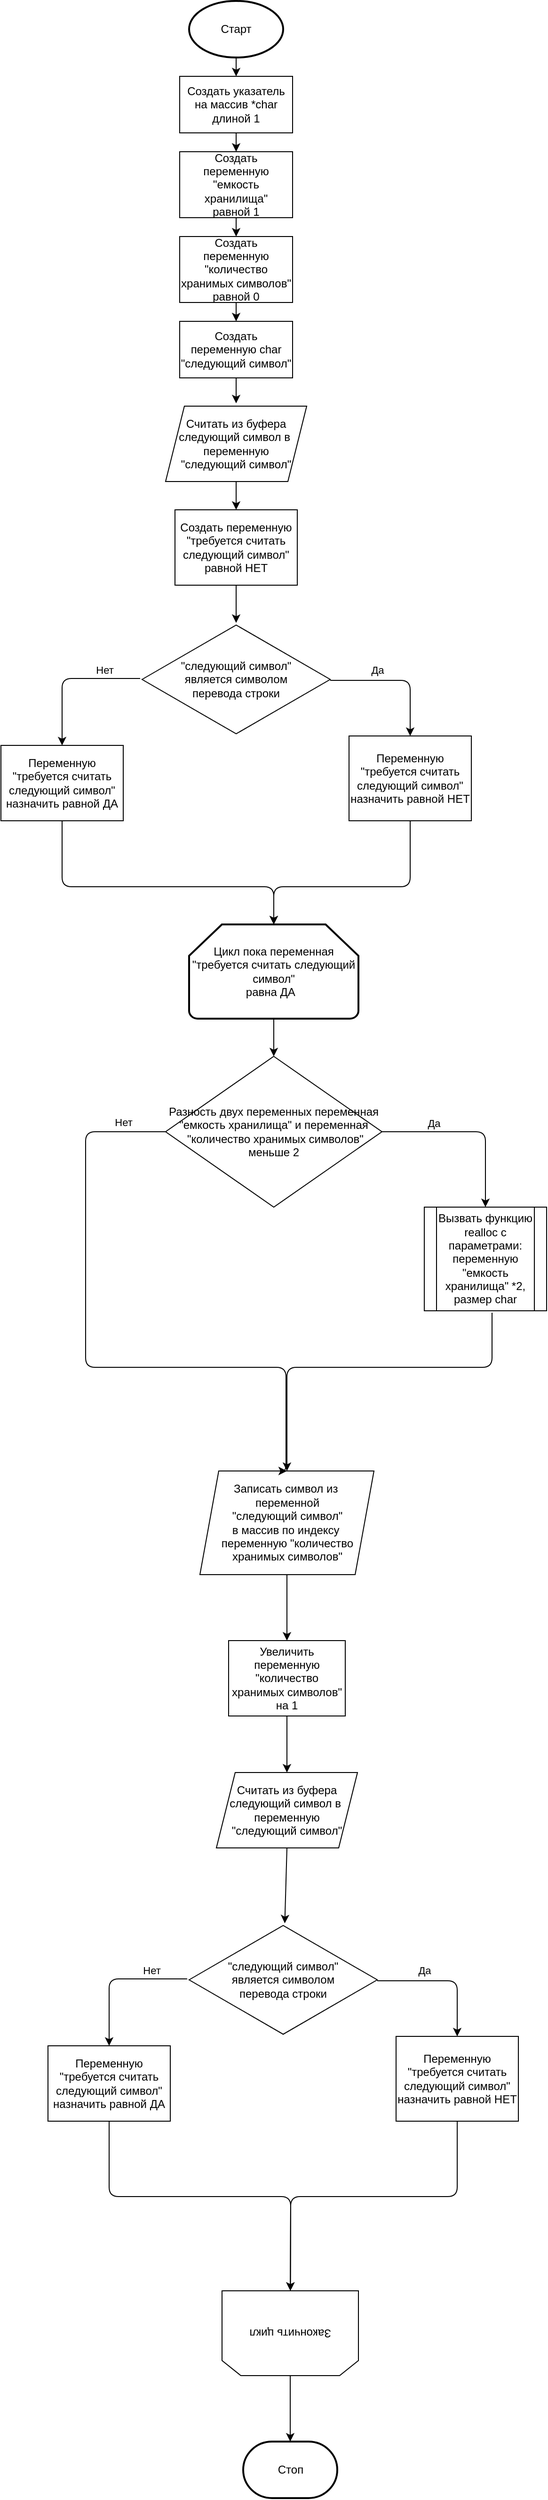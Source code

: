 <mxfile version="13.6.2" type="github">
  <diagram id="_Ujl76xsbhpJLxhgEZkL" name="Page-1">
    <mxGraphModel dx="1229" dy="789" grid="1" gridSize="10" guides="1" tooltips="1" connect="1" arrows="1" fold="1" page="1" pageScale="1" pageWidth="827" pageHeight="1169" math="0" shadow="0">
      <root>
        <mxCell id="0" />
        <mxCell id="1" parent="0" />
        <mxCell id="PRfZIbXaIdRjIJlZ7YdW-1" value="Старт&lt;br&gt;" style="strokeWidth=2;html=1;shape=mxgraph.flowchart.start_1;whiteSpace=wrap;" parent="1" vertex="1">
          <mxGeometry x="340" y="30" width="100" height="60" as="geometry" />
        </mxCell>
        <mxCell id="PRfZIbXaIdRjIJlZ7YdW-3" value="Цикл пока переменная&lt;br&gt;&quot;требуется считать следующий символ&quot;&lt;br&gt;равна ДА&amp;nbsp;&amp;nbsp;" style="strokeWidth=2;html=1;shape=mxgraph.flowchart.loop_limit;whiteSpace=wrap;" parent="1" vertex="1">
          <mxGeometry x="340" y="1010" width="180" height="100" as="geometry" />
        </mxCell>
        <mxCell id="PRfZIbXaIdRjIJlZ7YdW-6" value="Разность двух переменных переменная &quot;емкость хранилища&quot; и&amp;nbsp;переменная&lt;br&gt;&amp;nbsp;&quot;количество хранимых символов&quot; меньше 2" style="rhombus;whiteSpace=wrap;html=1;" parent="1" vertex="1">
          <mxGeometry x="315" y="1150" width="230" height="160" as="geometry" />
        </mxCell>
        <mxCell id="PRfZIbXaIdRjIJlZ7YdW-12" value="" style="endArrow=classic;html=1;exitX=0.5;exitY=1;exitDx=0;exitDy=0;exitPerimeter=0;entryX=0.5;entryY=0;entryDx=0;entryDy=0;" parent="1" source="PRfZIbXaIdRjIJlZ7YdW-3" target="PRfZIbXaIdRjIJlZ7YdW-6" edge="1">
          <mxGeometry width="50" height="50" relative="1" as="geometry">
            <mxPoint x="360" y="1280" as="sourcePoint" />
            <mxPoint x="410" y="1230" as="targetPoint" />
          </mxGeometry>
        </mxCell>
        <mxCell id="PRfZIbXaIdRjIJlZ7YdW-13" value="Вызвать функцию realloc с параметрами:&lt;br&gt;переменную &quot;емкость хранилища&quot; *2,&lt;br&gt;размер char" style="shape=process;whiteSpace=wrap;html=1;backgroundOutline=1;" parent="1" vertex="1">
          <mxGeometry x="590" y="1310" width="130" height="110" as="geometry" />
        </mxCell>
        <mxCell id="PRfZIbXaIdRjIJlZ7YdW-15" value="" style="edgeStyle=segmentEdgeStyle;endArrow=classic;html=1;exitX=1;exitY=0.5;exitDx=0;exitDy=0;" parent="1" source="PRfZIbXaIdRjIJlZ7YdW-6" target="PRfZIbXaIdRjIJlZ7YdW-13" edge="1">
          <mxGeometry width="50" height="50" relative="1" as="geometry">
            <mxPoint x="360" y="1280" as="sourcePoint" />
            <mxPoint x="670" y="1110" as="targetPoint" />
          </mxGeometry>
        </mxCell>
        <mxCell id="PRfZIbXaIdRjIJlZ7YdW-16" value="Да" style="edgeLabel;html=1;align=center;verticalAlign=middle;resizable=0;points=[];" parent="PRfZIbXaIdRjIJlZ7YdW-15" vertex="1" connectable="0">
          <mxGeometry x="0.267" y="-1" relative="1" as="geometry">
            <mxPoint x="-54" y="-20" as="offset" />
          </mxGeometry>
        </mxCell>
        <mxCell id="PRfZIbXaIdRjIJlZ7YdW-25" value="Закончить цикл&lt;br&gt;" style="shape=loopLimit;whiteSpace=wrap;html=1;rotation=-180;" parent="1" vertex="1">
          <mxGeometry x="375" y="2460" width="145" height="90" as="geometry" />
        </mxCell>
        <mxCell id="PRfZIbXaIdRjIJlZ7YdW-27" value="Стоп" style="strokeWidth=2;html=1;shape=mxgraph.flowchart.terminator;whiteSpace=wrap;" parent="1" vertex="1">
          <mxGeometry x="397.5" y="2620" width="100" height="60" as="geometry" />
        </mxCell>
        <mxCell id="PRfZIbXaIdRjIJlZ7YdW-28" value="" style="edgeStyle=segmentEdgeStyle;endArrow=classic;html=1;exitX=0.5;exitY=0;exitDx=0;exitDy=0;" parent="1" source="PRfZIbXaIdRjIJlZ7YdW-25" target="PRfZIbXaIdRjIJlZ7YdW-27" edge="1">
          <mxGeometry width="50" height="50" relative="1" as="geometry">
            <mxPoint x="367.5" y="2410" as="sourcePoint" />
            <mxPoint x="417.5" y="2360" as="targetPoint" />
          </mxGeometry>
        </mxCell>
        <mxCell id="jrfhhCZjt7rrwdPi8S2I-1" value="Создать указатель на массив *char длиной 1" style="rounded=0;whiteSpace=wrap;html=1;" vertex="1" parent="1">
          <mxGeometry x="330" y="110" width="120" height="60" as="geometry" />
        </mxCell>
        <mxCell id="jrfhhCZjt7rrwdPi8S2I-2" value="Создать переменную &quot;емкость хранилища&quot; &lt;br&gt;равной 1" style="rounded=0;whiteSpace=wrap;html=1;" vertex="1" parent="1">
          <mxGeometry x="330" y="190" width="120" height="70" as="geometry" />
        </mxCell>
        <mxCell id="jrfhhCZjt7rrwdPi8S2I-3" value="Создать переменную &quot;количество хранимых символов&quot;&lt;br&gt;равной 0" style="rounded=0;whiteSpace=wrap;html=1;" vertex="1" parent="1">
          <mxGeometry x="330" y="280" width="120" height="70" as="geometry" />
        </mxCell>
        <mxCell id="jrfhhCZjt7rrwdPi8S2I-4" value="Считать из буфера следующий символ в&amp;nbsp;&lt;br&gt;переменную&lt;br&gt;&quot;следующий символ&quot;" style="shape=parallelogram;perimeter=parallelogramPerimeter;whiteSpace=wrap;html=1;fixedSize=1;" vertex="1" parent="1">
          <mxGeometry x="315" y="460" width="150" height="80" as="geometry" />
        </mxCell>
        <mxCell id="jrfhhCZjt7rrwdPi8S2I-6" value="Создать переменную char&lt;br&gt;&quot;следующий символ&quot;" style="rounded=0;whiteSpace=wrap;html=1;" vertex="1" parent="1">
          <mxGeometry x="330" y="370" width="120" height="60" as="geometry" />
        </mxCell>
        <mxCell id="jrfhhCZjt7rrwdPi8S2I-7" value="&lt;span&gt;&quot;следующий символ&quot;&lt;br&gt;является символом&lt;br&gt;перевода строки&lt;br&gt;&lt;/span&gt;" style="html=1;whiteSpace=wrap;aspect=fixed;shape=isoRectangle;" vertex="1" parent="1">
          <mxGeometry x="290" y="690" width="200" height="120" as="geometry" />
        </mxCell>
        <mxCell id="jrfhhCZjt7rrwdPi8S2I-8" value="Создать переменную&lt;br&gt;&quot;требуется считать следующий символ&quot;&lt;br&gt;равной НЕТ" style="rounded=0;whiteSpace=wrap;html=1;" vertex="1" parent="1">
          <mxGeometry x="325" y="570" width="130" height="80" as="geometry" />
        </mxCell>
        <mxCell id="jrfhhCZjt7rrwdPi8S2I-9" value="&lt;span&gt;Переменную&lt;/span&gt;&lt;br&gt;&lt;span&gt;&quot;требуется считать следующий символ&quot;&lt;/span&gt;&lt;br&gt;&lt;span&gt;назначить равной НЕТ&lt;/span&gt;" style="rounded=0;whiteSpace=wrap;html=1;" vertex="1" parent="1">
          <mxGeometry x="510" y="810" width="130" height="90" as="geometry" />
        </mxCell>
        <mxCell id="jrfhhCZjt7rrwdPi8S2I-10" value="&lt;span&gt;Переменную&lt;/span&gt;&lt;br&gt;&lt;span&gt;&quot;требуется считать следующий символ&quot;&lt;/span&gt;&lt;br&gt;&lt;span&gt;назначить равной ДА&lt;/span&gt;" style="rounded=0;whiteSpace=wrap;html=1;" vertex="1" parent="1">
          <mxGeometry x="140" y="820" width="130" height="80" as="geometry" />
        </mxCell>
        <mxCell id="jrfhhCZjt7rrwdPi8S2I-11" value="" style="edgeStyle=segmentEdgeStyle;endArrow=classic;html=1;entryX=0.5;entryY=0;entryDx=0;entryDy=0;" edge="1" parent="1" target="jrfhhCZjt7rrwdPi8S2I-9">
          <mxGeometry width="50" height="50" relative="1" as="geometry">
            <mxPoint x="490" y="751" as="sourcePoint" />
            <mxPoint x="370" y="640" as="targetPoint" />
          </mxGeometry>
        </mxCell>
        <mxCell id="jrfhhCZjt7rrwdPi8S2I-12" value="Да" style="edgeLabel;html=1;align=center;verticalAlign=middle;resizable=0;points=[];" vertex="1" connectable="0" parent="jrfhhCZjt7rrwdPi8S2I-11">
          <mxGeometry x="-0.097" y="-2" relative="1" as="geometry">
            <mxPoint x="-15" y="-13" as="offset" />
          </mxGeometry>
        </mxCell>
        <mxCell id="jrfhhCZjt7rrwdPi8S2I-13" value="" style="edgeStyle=segmentEdgeStyle;endArrow=classic;html=1;entryX=0.5;entryY=0;entryDx=0;entryDy=0;exitX=-0.01;exitY=0.492;exitDx=0;exitDy=0;exitPerimeter=0;" edge="1" parent="1" source="jrfhhCZjt7rrwdPi8S2I-7" target="jrfhhCZjt7rrwdPi8S2I-10">
          <mxGeometry width="50" height="50" relative="1" as="geometry">
            <mxPoint x="270" y="790" as="sourcePoint" />
            <mxPoint x="370" y="640" as="targetPoint" />
          </mxGeometry>
        </mxCell>
        <mxCell id="jrfhhCZjt7rrwdPi8S2I-14" value="Нет" style="edgeLabel;html=1;align=center;verticalAlign=middle;resizable=0;points=[];" vertex="1" connectable="0" parent="jrfhhCZjt7rrwdPi8S2I-13">
          <mxGeometry x="-0.182" y="2" relative="1" as="geometry">
            <mxPoint x="25" y="-11.01" as="offset" />
          </mxGeometry>
        </mxCell>
        <mxCell id="jrfhhCZjt7rrwdPi8S2I-15" value="" style="edgeStyle=segmentEdgeStyle;endArrow=classic;html=1;exitX=0.5;exitY=1;exitDx=0;exitDy=0;entryX=0.5;entryY=0;entryDx=0;entryDy=0;entryPerimeter=0;" edge="1" parent="1" source="jrfhhCZjt7rrwdPi8S2I-10" target="PRfZIbXaIdRjIJlZ7YdW-3">
          <mxGeometry width="50" height="50" relative="1" as="geometry">
            <mxPoint x="320" y="790" as="sourcePoint" />
            <mxPoint x="370" y="740" as="targetPoint" />
            <Array as="points">
              <mxPoint x="205" y="970" />
              <mxPoint x="430" y="970" />
            </Array>
          </mxGeometry>
        </mxCell>
        <mxCell id="jrfhhCZjt7rrwdPi8S2I-16" value="" style="edgeStyle=segmentEdgeStyle;endArrow=classic;html=1;exitX=0.5;exitY=1;exitDx=0;exitDy=0;" edge="1" parent="1" source="jrfhhCZjt7rrwdPi8S2I-9" target="PRfZIbXaIdRjIJlZ7YdW-3">
          <mxGeometry width="50" height="50" relative="1" as="geometry">
            <mxPoint x="320" y="790" as="sourcePoint" />
            <mxPoint x="370" y="740" as="targetPoint" />
            <Array as="points">
              <mxPoint x="575" y="970" />
              <mxPoint x="430" y="970" />
            </Array>
          </mxGeometry>
        </mxCell>
        <mxCell id="jrfhhCZjt7rrwdPi8S2I-19" value="Записать символ из&amp;nbsp;&lt;br&gt;переменной&lt;br&gt;&quot;следующий символ&quot;&lt;br&gt;в массив по индексу&amp;nbsp;&lt;br&gt;переменную &quot;количество хранимых символов&quot;" style="shape=parallelogram;perimeter=parallelogramPerimeter;whiteSpace=wrap;html=1;fixedSize=1;" vertex="1" parent="1">
          <mxGeometry x="351.5" y="1590" width="185" height="110" as="geometry" />
        </mxCell>
        <mxCell id="jrfhhCZjt7rrwdPi8S2I-20" value="" style="edgeStyle=segmentEdgeStyle;endArrow=classic;html=1;exitX=0;exitY=0.5;exitDx=0;exitDy=0;entryX=0.5;entryY=0;entryDx=0;entryDy=0;" edge="1" parent="1" source="PRfZIbXaIdRjIJlZ7YdW-6" target="jrfhhCZjt7rrwdPi8S2I-19">
          <mxGeometry width="50" height="50" relative="1" as="geometry">
            <mxPoint x="320" y="1460" as="sourcePoint" />
            <mxPoint x="370" y="1410" as="targetPoint" />
            <Array as="points">
              <mxPoint x="230" y="1230" />
              <mxPoint x="230" y="1480" />
              <mxPoint x="443" y="1480" />
            </Array>
          </mxGeometry>
        </mxCell>
        <mxCell id="jrfhhCZjt7rrwdPi8S2I-21" value="Нет" style="edgeLabel;html=1;align=center;verticalAlign=middle;resizable=0;points=[];" vertex="1" connectable="0" parent="jrfhhCZjt7rrwdPi8S2I-20">
          <mxGeometry x="-0.839" y="-2" relative="1" as="geometry">
            <mxPoint x="8" y="-8" as="offset" />
          </mxGeometry>
        </mxCell>
        <mxCell id="jrfhhCZjt7rrwdPi8S2I-22" value="" style="edgeStyle=segmentEdgeStyle;endArrow=classic;html=1;exitX=0.554;exitY=1.018;exitDx=0;exitDy=0;exitPerimeter=0;entryX=0.5;entryY=0;entryDx=0;entryDy=0;" edge="1" parent="1" source="PRfZIbXaIdRjIJlZ7YdW-13" target="jrfhhCZjt7rrwdPi8S2I-19">
          <mxGeometry width="50" height="50" relative="1" as="geometry">
            <mxPoint x="500" y="1450" as="sourcePoint" />
            <mxPoint x="370" y="1410" as="targetPoint" />
            <Array as="points">
              <mxPoint x="662" y="1480" />
              <mxPoint x="444" y="1480" />
            </Array>
          </mxGeometry>
        </mxCell>
        <mxCell id="jrfhhCZjt7rrwdPi8S2I-23" value="&lt;span&gt;Увеличить переменную &quot;количество хранимых символов&quot;&lt;/span&gt;&lt;br&gt;на 1" style="rounded=0;whiteSpace=wrap;html=1;" vertex="1" parent="1">
          <mxGeometry x="382" y="1770" width="124" height="80" as="geometry" />
        </mxCell>
        <mxCell id="jrfhhCZjt7rrwdPi8S2I-24" value="Считать из буфера следующий символ в&amp;nbsp;&lt;br&gt;переменную&lt;br&gt;&quot;следующий символ&quot;" style="shape=parallelogram;perimeter=parallelogramPerimeter;whiteSpace=wrap;html=1;fixedSize=1;" vertex="1" parent="1">
          <mxGeometry x="369" y="1910" width="150" height="80" as="geometry" />
        </mxCell>
        <mxCell id="jrfhhCZjt7rrwdPi8S2I-25" value="&lt;span&gt;&quot;следующий символ&quot;&lt;br&gt;является символом&lt;br&gt;перевода строки&lt;br&gt;&lt;/span&gt;" style="html=1;whiteSpace=wrap;aspect=fixed;shape=isoRectangle;" vertex="1" parent="1">
          <mxGeometry x="340" y="2070" width="200" height="120" as="geometry" />
        </mxCell>
        <mxCell id="jrfhhCZjt7rrwdPi8S2I-26" value="&lt;span&gt;Переменную&lt;/span&gt;&lt;br&gt;&lt;span&gt;&quot;требуется считать следующий символ&quot;&lt;/span&gt;&lt;br&gt;&lt;span&gt;назначить равной НЕТ&lt;/span&gt;" style="rounded=0;whiteSpace=wrap;html=1;" vertex="1" parent="1">
          <mxGeometry x="560" y="2190" width="130" height="90" as="geometry" />
        </mxCell>
        <mxCell id="jrfhhCZjt7rrwdPi8S2I-27" value="&lt;span&gt;Переменную&lt;/span&gt;&lt;br&gt;&lt;span&gt;&quot;требуется считать следующий символ&quot;&lt;/span&gt;&lt;br&gt;&lt;span&gt;назначить равной ДА&lt;/span&gt;" style="rounded=0;whiteSpace=wrap;html=1;" vertex="1" parent="1">
          <mxGeometry x="190" y="2200" width="130" height="80" as="geometry" />
        </mxCell>
        <mxCell id="jrfhhCZjt7rrwdPi8S2I-28" value="" style="edgeStyle=segmentEdgeStyle;endArrow=classic;html=1;entryX=0.5;entryY=0;entryDx=0;entryDy=0;" edge="1" target="jrfhhCZjt7rrwdPi8S2I-26" parent="1">
          <mxGeometry width="50" height="50" relative="1" as="geometry">
            <mxPoint x="540" y="2131" as="sourcePoint" />
            <mxPoint x="420" y="2020" as="targetPoint" />
          </mxGeometry>
        </mxCell>
        <mxCell id="jrfhhCZjt7rrwdPi8S2I-29" value="Да" style="edgeLabel;html=1;align=center;verticalAlign=middle;resizable=0;points=[];" vertex="1" connectable="0" parent="jrfhhCZjt7rrwdPi8S2I-28">
          <mxGeometry x="-0.097" y="-2" relative="1" as="geometry">
            <mxPoint x="-15" y="-13" as="offset" />
          </mxGeometry>
        </mxCell>
        <mxCell id="jrfhhCZjt7rrwdPi8S2I-30" value="" style="edgeStyle=segmentEdgeStyle;endArrow=classic;html=1;entryX=0.5;entryY=0;entryDx=0;entryDy=0;exitX=-0.01;exitY=0.492;exitDx=0;exitDy=0;exitPerimeter=0;" edge="1" source="jrfhhCZjt7rrwdPi8S2I-25" target="jrfhhCZjt7rrwdPi8S2I-27" parent="1">
          <mxGeometry width="50" height="50" relative="1" as="geometry">
            <mxPoint x="320" y="2170" as="sourcePoint" />
            <mxPoint x="420" y="2020" as="targetPoint" />
          </mxGeometry>
        </mxCell>
        <mxCell id="jrfhhCZjt7rrwdPi8S2I-31" value="Нет" style="edgeLabel;html=1;align=center;verticalAlign=middle;resizable=0;points=[];" vertex="1" connectable="0" parent="jrfhhCZjt7rrwdPi8S2I-30">
          <mxGeometry x="-0.182" y="2" relative="1" as="geometry">
            <mxPoint x="25" y="-11.01" as="offset" />
          </mxGeometry>
        </mxCell>
        <mxCell id="jrfhhCZjt7rrwdPi8S2I-34" value="" style="edgeStyle=segmentEdgeStyle;endArrow=classic;html=1;exitX=0.5;exitY=1;exitDx=0;exitDy=0;" edge="1" parent="1" source="jrfhhCZjt7rrwdPi8S2I-27" target="PRfZIbXaIdRjIJlZ7YdW-25">
          <mxGeometry width="50" height="50" relative="1" as="geometry">
            <mxPoint x="320" y="2410" as="sourcePoint" />
            <mxPoint x="370" y="2360" as="targetPoint" />
            <Array as="points">
              <mxPoint x="255" y="2360" />
              <mxPoint x="448" y="2360" />
            </Array>
          </mxGeometry>
        </mxCell>
        <mxCell id="jrfhhCZjt7rrwdPi8S2I-35" value="" style="edgeStyle=segmentEdgeStyle;endArrow=classic;html=1;exitX=0.5;exitY=1;exitDx=0;exitDy=0;" edge="1" parent="1" source="jrfhhCZjt7rrwdPi8S2I-26" target="PRfZIbXaIdRjIJlZ7YdW-25">
          <mxGeometry width="50" height="50" relative="1" as="geometry">
            <mxPoint x="320" y="2410" as="sourcePoint" />
            <mxPoint x="370" y="2360" as="targetPoint" />
            <Array as="points">
              <mxPoint x="625" y="2360" />
              <mxPoint x="448" y="2360" />
            </Array>
          </mxGeometry>
        </mxCell>
        <mxCell id="jrfhhCZjt7rrwdPi8S2I-36" value="" style="endArrow=classic;html=1;exitX=0.5;exitY=1;exitDx=0;exitDy=0;" edge="1" parent="1" source="jrfhhCZjt7rrwdPi8S2I-24" target="jrfhhCZjt7rrwdPi8S2I-25">
          <mxGeometry width="50" height="50" relative="1" as="geometry">
            <mxPoint x="320" y="2310" as="sourcePoint" />
            <mxPoint x="370" y="2260" as="targetPoint" />
          </mxGeometry>
        </mxCell>
        <mxCell id="jrfhhCZjt7rrwdPi8S2I-37" value="" style="endArrow=classic;html=1;exitX=0.5;exitY=1;exitDx=0;exitDy=0;entryX=0.5;entryY=0;entryDx=0;entryDy=0;" edge="1" parent="1" source="jrfhhCZjt7rrwdPi8S2I-23" target="jrfhhCZjt7rrwdPi8S2I-24">
          <mxGeometry width="50" height="50" relative="1" as="geometry">
            <mxPoint x="320" y="2010" as="sourcePoint" />
            <mxPoint x="370" y="1960" as="targetPoint" />
          </mxGeometry>
        </mxCell>
        <mxCell id="jrfhhCZjt7rrwdPi8S2I-38" value="" style="endArrow=classic;html=1;exitX=0.5;exitY=1;exitDx=0;exitDy=0;entryX=0.5;entryY=0;entryDx=0;entryDy=0;" edge="1" parent="1" source="jrfhhCZjt7rrwdPi8S2I-19" target="jrfhhCZjt7rrwdPi8S2I-23">
          <mxGeometry width="50" height="50" relative="1" as="geometry">
            <mxPoint x="320" y="1710" as="sourcePoint" />
            <mxPoint x="370" y="1660" as="targetPoint" />
          </mxGeometry>
        </mxCell>
        <mxCell id="jrfhhCZjt7rrwdPi8S2I-39" value="" style="endArrow=classic;html=1;exitX=0.5;exitY=1;exitDx=0;exitDy=0;" edge="1" parent="1" source="jrfhhCZjt7rrwdPi8S2I-8" target="jrfhhCZjt7rrwdPi8S2I-7">
          <mxGeometry width="50" height="50" relative="1" as="geometry">
            <mxPoint x="320" y="810" as="sourcePoint" />
            <mxPoint x="370" y="760" as="targetPoint" />
          </mxGeometry>
        </mxCell>
        <mxCell id="jrfhhCZjt7rrwdPi8S2I-40" value="" style="endArrow=classic;html=1;exitX=0.5;exitY=1;exitDx=0;exitDy=0;" edge="1" parent="1" source="jrfhhCZjt7rrwdPi8S2I-4" target="jrfhhCZjt7rrwdPi8S2I-8">
          <mxGeometry width="50" height="50" relative="1" as="geometry">
            <mxPoint x="320" y="810" as="sourcePoint" />
            <mxPoint x="370" y="760" as="targetPoint" />
          </mxGeometry>
        </mxCell>
        <mxCell id="jrfhhCZjt7rrwdPi8S2I-41" value="" style="endArrow=classic;html=1;exitX=0.5;exitY=1;exitDx=0;exitDy=0;" edge="1" parent="1" source="jrfhhCZjt7rrwdPi8S2I-6">
          <mxGeometry width="50" height="50" relative="1" as="geometry">
            <mxPoint x="320" y="510" as="sourcePoint" />
            <mxPoint x="390" y="457" as="targetPoint" />
          </mxGeometry>
        </mxCell>
        <mxCell id="jrfhhCZjt7rrwdPi8S2I-42" value="" style="endArrow=classic;html=1;entryX=0.5;entryY=0;entryDx=0;entryDy=0;exitX=0.5;exitY=1;exitDx=0;exitDy=0;" edge="1" parent="1" source="jrfhhCZjt7rrwdPi8S2I-3" target="jrfhhCZjt7rrwdPi8S2I-6">
          <mxGeometry width="50" height="50" relative="1" as="geometry">
            <mxPoint x="320" y="410" as="sourcePoint" />
            <mxPoint x="370" y="360" as="targetPoint" />
          </mxGeometry>
        </mxCell>
        <mxCell id="jrfhhCZjt7rrwdPi8S2I-43" value="" style="endArrow=classic;html=1;entryX=0.5;entryY=0;entryDx=0;entryDy=0;" edge="1" parent="1" source="jrfhhCZjt7rrwdPi8S2I-2" target="jrfhhCZjt7rrwdPi8S2I-3">
          <mxGeometry width="50" height="50" relative="1" as="geometry">
            <mxPoint x="320" y="410" as="sourcePoint" />
            <mxPoint x="370" y="360" as="targetPoint" />
          </mxGeometry>
        </mxCell>
        <mxCell id="jrfhhCZjt7rrwdPi8S2I-46" value="" style="endArrow=classic;html=1;entryX=0.5;entryY=0;entryDx=0;entryDy=0;" edge="1" parent="1" source="jrfhhCZjt7rrwdPi8S2I-1" target="jrfhhCZjt7rrwdPi8S2I-2">
          <mxGeometry width="50" height="50" relative="1" as="geometry">
            <mxPoint x="320" y="410" as="sourcePoint" />
            <mxPoint x="370" y="360" as="targetPoint" />
          </mxGeometry>
        </mxCell>
        <mxCell id="jrfhhCZjt7rrwdPi8S2I-47" value="" style="endArrow=classic;html=1;entryX=0.5;entryY=0;entryDx=0;entryDy=0;" edge="1" parent="1" source="PRfZIbXaIdRjIJlZ7YdW-1" target="jrfhhCZjt7rrwdPi8S2I-1">
          <mxGeometry width="50" height="50" relative="1" as="geometry">
            <mxPoint x="320" y="410" as="sourcePoint" />
            <mxPoint x="370" y="360" as="targetPoint" />
          </mxGeometry>
        </mxCell>
      </root>
    </mxGraphModel>
  </diagram>
</mxfile>

